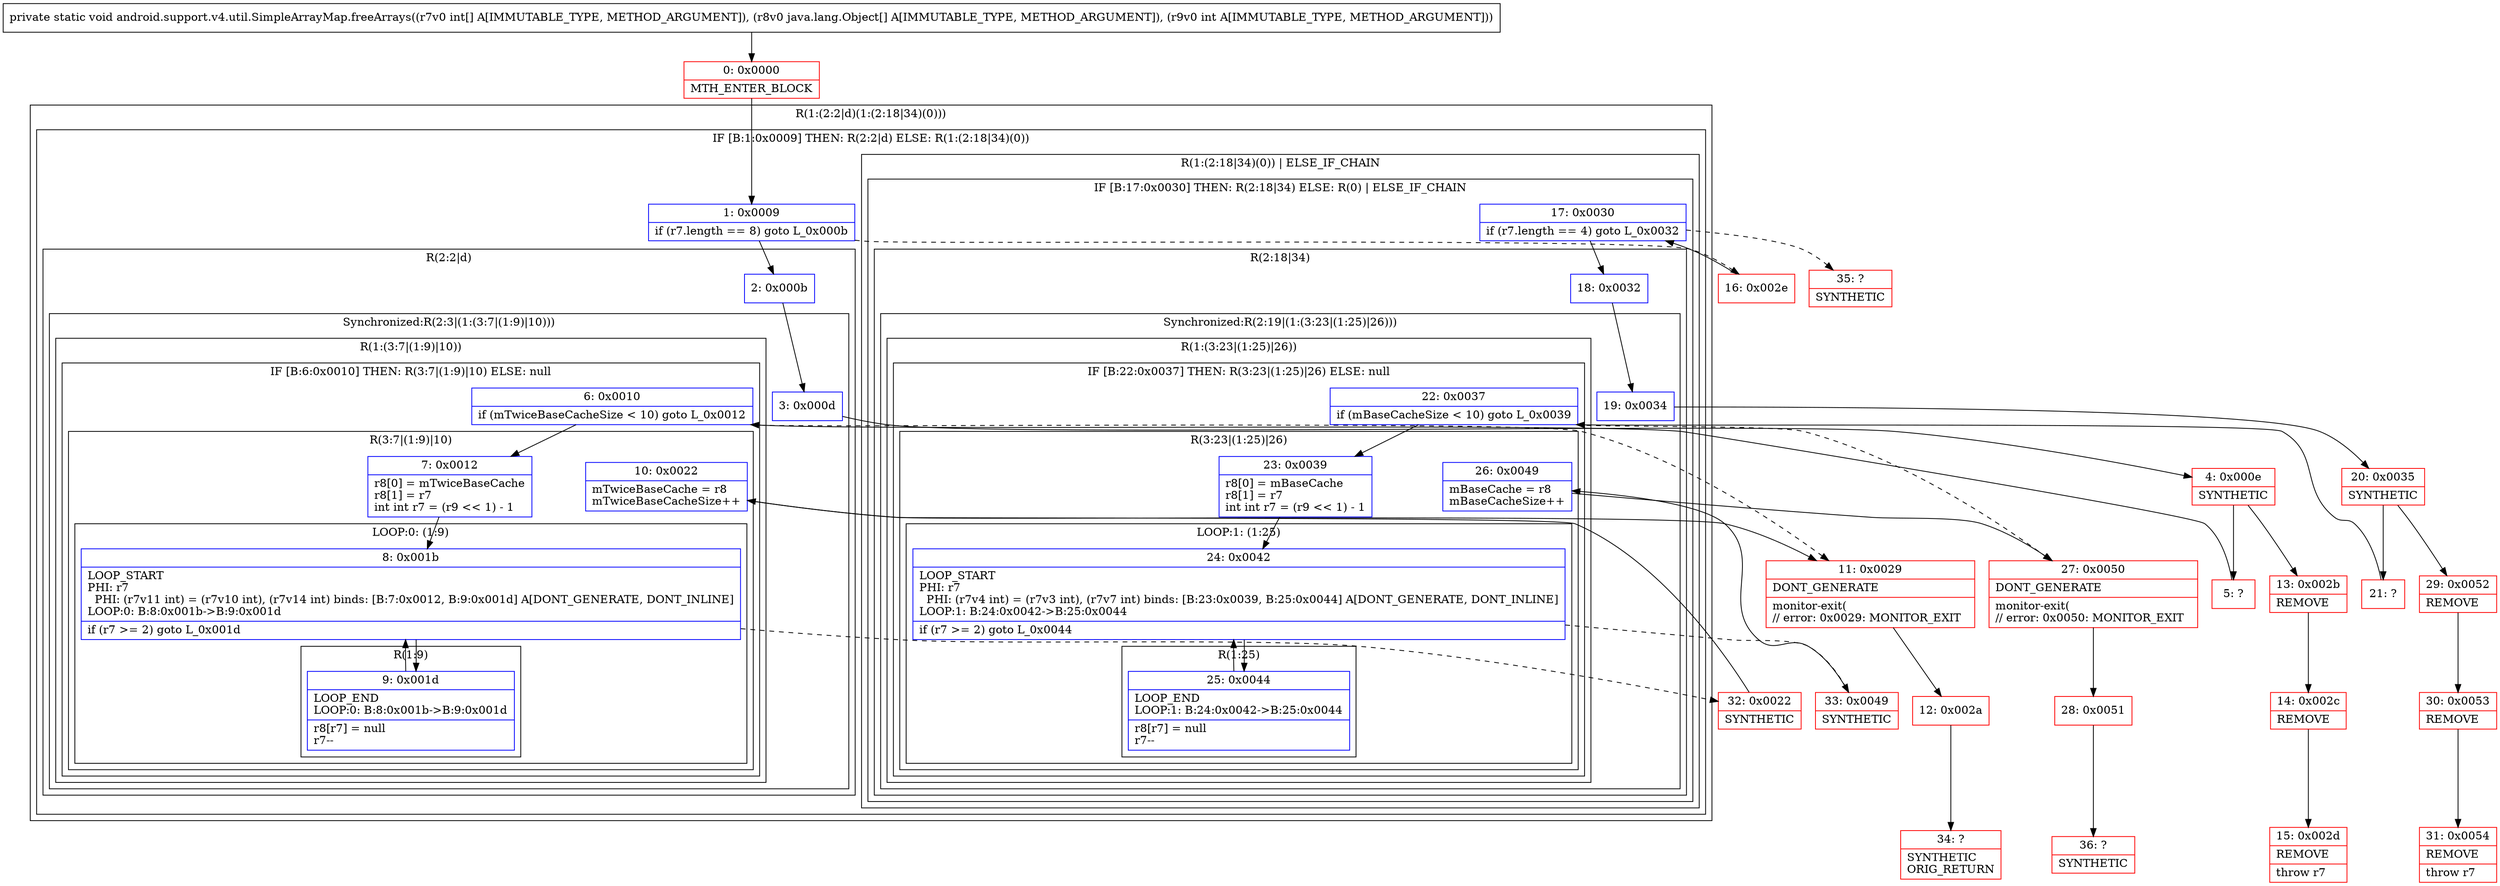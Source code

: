 digraph "CFG forandroid.support.v4.util.SimpleArrayMap.freeArrays([I[Ljava\/lang\/Object;I)V" {
subgraph cluster_Region_1886035852 {
label = "R(1:(2:2|d)(1:(2:18|34)(0)))";
node [shape=record,color=blue];
subgraph cluster_IfRegion_1405003573 {
label = "IF [B:1:0x0009] THEN: R(2:2|d) ELSE: R(1:(2:18|34)(0))";
node [shape=record,color=blue];
Node_1 [shape=record,label="{1\:\ 0x0009|if (r7.length == 8) goto L_0x000b\l}"];
subgraph cluster_Region_1711747197 {
label = "R(2:2|d)";
node [shape=record,color=blue];
Node_2 [shape=record,label="{2\:\ 0x000b}"];
subgraph cluster_SynchronizedRegion_1773059631 {
label = "Synchronized:R(2:3|(1:(3:7|(1:9)|10)))";
node [shape=record,color=blue];
Node_3 [shape=record,label="{3\:\ 0x000d}"];
subgraph cluster_Region_1293732457 {
label = "R(1:(3:7|(1:9)|10))";
node [shape=record,color=blue];
subgraph cluster_IfRegion_1807571952 {
label = "IF [B:6:0x0010] THEN: R(3:7|(1:9)|10) ELSE: null";
node [shape=record,color=blue];
Node_6 [shape=record,label="{6\:\ 0x0010|if (mTwiceBaseCacheSize \< 10) goto L_0x0012\l}"];
subgraph cluster_Region_199402832 {
label = "R(3:7|(1:9)|10)";
node [shape=record,color=blue];
Node_7 [shape=record,label="{7\:\ 0x0012|r8[0] = mTwiceBaseCache\lr8[1] = r7\lint int r7 = (r9 \<\< 1) \- 1\l}"];
subgraph cluster_LoopRegion_827046728 {
label = "LOOP:0: (1:9)";
node [shape=record,color=blue];
Node_8 [shape=record,label="{8\:\ 0x001b|LOOP_START\lPHI: r7 \l  PHI: (r7v11 int) = (r7v10 int), (r7v14 int) binds: [B:7:0x0012, B:9:0x001d] A[DONT_GENERATE, DONT_INLINE]\lLOOP:0: B:8:0x001b\-\>B:9:0x001d\l|if (r7 \>= 2) goto L_0x001d\l}"];
subgraph cluster_Region_1778778838 {
label = "R(1:9)";
node [shape=record,color=blue];
Node_9 [shape=record,label="{9\:\ 0x001d|LOOP_END\lLOOP:0: B:8:0x001b\-\>B:9:0x001d\l|r8[r7] = null\lr7\-\-\l}"];
}
}
Node_10 [shape=record,label="{10\:\ 0x0022|mTwiceBaseCache = r8\lmTwiceBaseCacheSize++\l}"];
}
}
}
}
}
subgraph cluster_Region_879106594 {
label = "R(1:(2:18|34)(0)) | ELSE_IF_CHAIN\l";
node [shape=record,color=blue];
subgraph cluster_IfRegion_681940295 {
label = "IF [B:17:0x0030] THEN: R(2:18|34) ELSE: R(0) | ELSE_IF_CHAIN\l";
node [shape=record,color=blue];
Node_17 [shape=record,label="{17\:\ 0x0030|if (r7.length == 4) goto L_0x0032\l}"];
subgraph cluster_Region_63004088 {
label = "R(2:18|34)";
node [shape=record,color=blue];
Node_18 [shape=record,label="{18\:\ 0x0032}"];
subgraph cluster_SynchronizedRegion_44229867 {
label = "Synchronized:R(2:19|(1:(3:23|(1:25)|26)))";
node [shape=record,color=blue];
Node_19 [shape=record,label="{19\:\ 0x0034}"];
subgraph cluster_Region_110188951 {
label = "R(1:(3:23|(1:25)|26))";
node [shape=record,color=blue];
subgraph cluster_IfRegion_43707311 {
label = "IF [B:22:0x0037] THEN: R(3:23|(1:25)|26) ELSE: null";
node [shape=record,color=blue];
Node_22 [shape=record,label="{22\:\ 0x0037|if (mBaseCacheSize \< 10) goto L_0x0039\l}"];
subgraph cluster_Region_1022418040 {
label = "R(3:23|(1:25)|26)";
node [shape=record,color=blue];
Node_23 [shape=record,label="{23\:\ 0x0039|r8[0] = mBaseCache\lr8[1] = r7\lint int r7 = (r9 \<\< 1) \- 1\l}"];
subgraph cluster_LoopRegion_224057758 {
label = "LOOP:1: (1:25)";
node [shape=record,color=blue];
Node_24 [shape=record,label="{24\:\ 0x0042|LOOP_START\lPHI: r7 \l  PHI: (r7v4 int) = (r7v3 int), (r7v7 int) binds: [B:23:0x0039, B:25:0x0044] A[DONT_GENERATE, DONT_INLINE]\lLOOP:1: B:24:0x0042\-\>B:25:0x0044\l|if (r7 \>= 2) goto L_0x0044\l}"];
subgraph cluster_Region_1939724200 {
label = "R(1:25)";
node [shape=record,color=blue];
Node_25 [shape=record,label="{25\:\ 0x0044|LOOP_END\lLOOP:1: B:24:0x0042\-\>B:25:0x0044\l|r8[r7] = null\lr7\-\-\l}"];
}
}
Node_26 [shape=record,label="{26\:\ 0x0049|mBaseCache = r8\lmBaseCacheSize++\l}"];
}
}
}
}
}
subgraph cluster_Region_197085913 {
label = "R(0)";
node [shape=record,color=blue];
}
}
}
}
}
Node_0 [shape=record,color=red,label="{0\:\ 0x0000|MTH_ENTER_BLOCK\l}"];
Node_4 [shape=record,color=red,label="{4\:\ 0x000e|SYNTHETIC\l}"];
Node_5 [shape=record,color=red,label="{5\:\ ?}"];
Node_11 [shape=record,color=red,label="{11\:\ 0x0029|DONT_GENERATE\l|monitor\-exit(\l\/\/ error: 0x0029: MONITOR_EXIT  \l}"];
Node_12 [shape=record,color=red,label="{12\:\ 0x002a}"];
Node_13 [shape=record,color=red,label="{13\:\ 0x002b|REMOVE\l}"];
Node_14 [shape=record,color=red,label="{14\:\ 0x002c|REMOVE\l}"];
Node_15 [shape=record,color=red,label="{15\:\ 0x002d|REMOVE\l|throw r7\l}"];
Node_16 [shape=record,color=red,label="{16\:\ 0x002e}"];
Node_20 [shape=record,color=red,label="{20\:\ 0x0035|SYNTHETIC\l}"];
Node_21 [shape=record,color=red,label="{21\:\ ?}"];
Node_27 [shape=record,color=red,label="{27\:\ 0x0050|DONT_GENERATE\l|monitor\-exit(\l\/\/ error: 0x0050: MONITOR_EXIT  \l}"];
Node_28 [shape=record,color=red,label="{28\:\ 0x0051}"];
Node_29 [shape=record,color=red,label="{29\:\ 0x0052|REMOVE\l}"];
Node_30 [shape=record,color=red,label="{30\:\ 0x0053|REMOVE\l}"];
Node_31 [shape=record,color=red,label="{31\:\ 0x0054|REMOVE\l|throw r7\l}"];
Node_32 [shape=record,color=red,label="{32\:\ 0x0022|SYNTHETIC\l}"];
Node_33 [shape=record,color=red,label="{33\:\ 0x0049|SYNTHETIC\l}"];
Node_34 [shape=record,color=red,label="{34\:\ ?|SYNTHETIC\lORIG_RETURN\l}"];
Node_35 [shape=record,color=red,label="{35\:\ ?|SYNTHETIC\l}"];
Node_36 [shape=record,color=red,label="{36\:\ ?|SYNTHETIC\l}"];
MethodNode[shape=record,label="{private static void android.support.v4.util.SimpleArrayMap.freeArrays((r7v0 int[] A[IMMUTABLE_TYPE, METHOD_ARGUMENT]), (r8v0 java.lang.Object[] A[IMMUTABLE_TYPE, METHOD_ARGUMENT]), (r9v0 int A[IMMUTABLE_TYPE, METHOD_ARGUMENT])) }"];
MethodNode -> Node_0;
Node_1 -> Node_2;
Node_1 -> Node_16[style=dashed];
Node_2 -> Node_3;
Node_3 -> Node_4;
Node_6 -> Node_7;
Node_6 -> Node_11[style=dashed];
Node_7 -> Node_8;
Node_8 -> Node_9;
Node_8 -> Node_32[style=dashed];
Node_9 -> Node_8;
Node_10 -> Node_11;
Node_17 -> Node_18;
Node_17 -> Node_35[style=dashed];
Node_18 -> Node_19;
Node_19 -> Node_20;
Node_22 -> Node_23;
Node_22 -> Node_27[style=dashed];
Node_23 -> Node_24;
Node_24 -> Node_25;
Node_24 -> Node_33[style=dashed];
Node_25 -> Node_24;
Node_26 -> Node_27;
Node_0 -> Node_1;
Node_4 -> Node_5;
Node_4 -> Node_13;
Node_5 -> Node_6;
Node_11 -> Node_12;
Node_12 -> Node_34;
Node_13 -> Node_14;
Node_14 -> Node_15;
Node_16 -> Node_17;
Node_20 -> Node_21;
Node_20 -> Node_29;
Node_21 -> Node_22;
Node_27 -> Node_28;
Node_28 -> Node_36;
Node_29 -> Node_30;
Node_30 -> Node_31;
Node_32 -> Node_10;
Node_33 -> Node_26;
}

